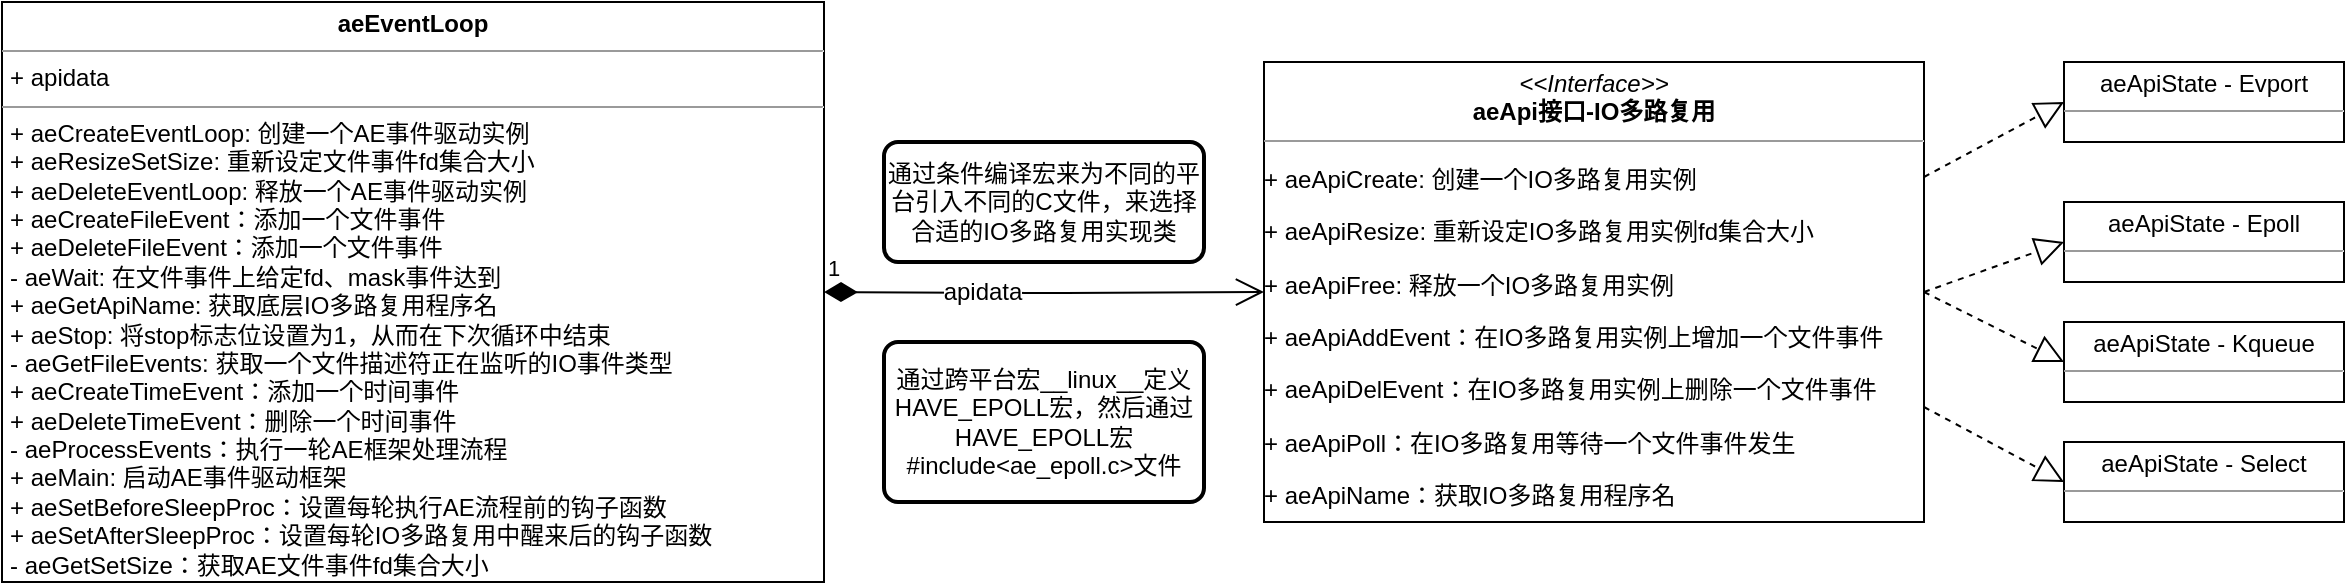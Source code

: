 <mxfile version="10.6.3" type="github"><diagram name="Page-1" id="929967ad-93f9-6ef4-fab6-5d389245f69c"><mxGraphModel dx="2007" dy="1133" grid="1" gridSize="10" guides="1" tooltips="1" connect="1" arrows="1" fold="1" page="1" pageScale="1.5" pageWidth="1169" pageHeight="826" background="none" math="0" shadow="0"><root><mxCell id="0" style=";html=1;"/><mxCell id="1" style=";html=1;" parent="0"/><mxCell id="t2413LrA0g-H8oNq_Mbm-1" value="&lt;p style=&quot;margin: 0px ; margin-top: 4px ; text-align: center&quot;&gt;&lt;b&gt;aeEventLoop&lt;/b&gt;&lt;/p&gt;&lt;hr size=&quot;1&quot;&gt;&lt;p style=&quot;margin: 0px ; margin-left: 4px&quot;&gt;+ apidata&lt;/p&gt;&lt;hr size=&quot;1&quot;&gt;&lt;p style=&quot;margin: 0px ; margin-left: 4px&quot;&gt;+ aeCreateEventLoop: 创建一个AE事件驱动实例&lt;/p&gt;&lt;p style=&quot;margin: 0px ; margin-left: 4px&quot;&gt;+&amp;nbsp;&lt;span&gt;aeResizeSetSize: 重新设定文件事件fd集合大小&lt;/span&gt;&lt;/p&gt;&lt;p style=&quot;margin: 0px ; margin-left: 4px&quot;&gt;+&amp;nbsp;&lt;span&gt;aeDeleteEventLoop&lt;/span&gt;&lt;span&gt;: 释放一个AE事件驱动实例&lt;/span&gt;&lt;/p&gt;&lt;p style=&quot;margin: 0px ; margin-left: 4px&quot;&gt;&lt;span&gt;+&amp;nbsp;&lt;/span&gt;&lt;span&gt;aeCreateFileEvent：添加一个文件事件&lt;/span&gt;&lt;/p&gt;&lt;p style=&quot;margin: 0px ; margin-left: 4px&quot;&gt;+&amp;nbsp;&lt;span&gt;aeDeleteFileEvent：&lt;/span&gt;&lt;span&gt;添加一个文件事件&lt;/span&gt;&lt;/p&gt;&lt;p style=&quot;margin: 0px ; margin-left: 4px&quot;&gt;&lt;span&gt;-&amp;nbsp;&lt;/span&gt;&lt;span&gt;aeWait: 在文件事件上给定fd、mask事件达到&lt;/span&gt;&lt;/p&gt;&lt;p style=&quot;margin: 0px ; margin-left: 4px&quot;&gt;&lt;span&gt;+&amp;nbsp;&lt;/span&gt;&lt;span&gt;aeGetApiName: 获取底层IO多路复用程序名&lt;/span&gt;&lt;/p&gt;&lt;p style=&quot;margin: 0px ; margin-left: 4px&quot;&gt;&lt;span&gt;+ aeStop: 将stop标志位设置为1，从而在下次循环中结束&lt;/span&gt;&lt;/p&gt;&lt;p style=&quot;margin: 0px ; margin-left: 4px&quot;&gt;&lt;span&gt;-&amp;nbsp;&lt;/span&gt;&lt;span&gt;aeGetFileEvents:&amp;nbsp;&lt;/span&gt;&lt;span&gt;获取一个文件描述符正在监听的&lt;/span&gt;&lt;span&gt;IO&lt;/span&gt;&lt;span&gt;事件类型&lt;/span&gt;&lt;/p&gt;&lt;p style=&quot;margin: 0px ; margin-left: 4px&quot;&gt;&lt;span&gt;+&amp;nbsp;&lt;/span&gt;&lt;span&gt;aeCreateTimeEvent：添加一个时间事件&lt;/span&gt;&lt;/p&gt;&lt;p style=&quot;margin: 0px ; margin-left: 4px&quot;&gt;&lt;span&gt;+&amp;nbsp;&lt;/span&gt;&lt;span&gt;aeDeleteTimeEvent：删除一个时间事件&lt;/span&gt;&lt;/p&gt;&lt;p style=&quot;margin: 0px ; margin-left: 4px&quot;&gt;&lt;span&gt;-&amp;nbsp;&lt;/span&gt;&lt;span&gt;aeProcessEvents：执行一轮AE框架处理流程&lt;/span&gt;&lt;/p&gt;&lt;p style=&quot;margin: 0px ; margin-left: 4px&quot;&gt;&lt;span&gt;+ aeMain: 启动AE事件驱动框架&lt;/span&gt;&lt;/p&gt;&lt;p style=&quot;margin: 0px ; margin-left: 4px&quot;&gt;&lt;span&gt;+&amp;nbsp;&lt;/span&gt;&lt;span&gt;aeSetBeforeSleepProc：设置每轮执行AE流程前的钩子函数&lt;/span&gt;&lt;/p&gt;&lt;p style=&quot;margin: 0px ; margin-left: 4px&quot;&gt;&lt;span&gt;+&amp;nbsp;&lt;/span&gt;&lt;span&gt;aeSetAfterSleepProc：设置每轮IO多路复用中醒来后的钩子函数&lt;/span&gt;&lt;/p&gt;&lt;p style=&quot;margin: 0px ; margin-left: 4px&quot;&gt;&lt;span&gt;-&amp;nbsp;&lt;/span&gt;&lt;span&gt;aeGetSetSize：获取AE文件事件fd集合大小&lt;/span&gt;&lt;/p&gt;" style="verticalAlign=top;align=left;overflow=fill;fontSize=12;fontFamily=Helvetica;html=1;" parent="1" vertex="1"><mxGeometry x="39" y="30" width="411" height="290" as="geometry"/></mxCell><mxCell id="t2413LrA0g-H8oNq_Mbm-2" value="&lt;p style=&quot;margin: 0px ; margin-top: 4px ; text-align: center&quot;&gt;&lt;i&gt;&amp;lt;&amp;lt;Interface&amp;gt;&amp;gt;&lt;/i&gt;&lt;br&gt;&lt;b&gt;aeApi接口-IO多路复用&lt;/b&gt;&lt;/p&gt;&lt;hr size=&quot;1&quot;&gt;&lt;p style=&quot;margin: 0px ; margin-left: 4px&quot;&gt;&lt;/p&gt;&lt;p&gt;+&amp;nbsp;&lt;span&gt;aeApiCreate&lt;/span&gt;&lt;span&gt;: 创建一个IO多路复用实例&lt;/span&gt;&lt;/p&gt;&lt;p&gt;+ aeApiResize: 重新设定IO多路复用实例fd集合大小&lt;/p&gt;&lt;p&gt;+&amp;nbsp;aeApiFree: 释放一个IO多路复用实例&lt;/p&gt;&lt;p&gt;+&amp;nbsp;aeApiAddEvent：在IO多路复用实例上增加一个文件事件&lt;/p&gt;&lt;p&gt;+&amp;nbsp;aeApiDelEvent：在IO多路复用实例上删除一个文件事件&lt;/p&gt;&lt;p&gt;&lt;span&gt;+&amp;nbsp;aeApiPoll：在IO多路复用等待一个文件事件发生&lt;/span&gt;&lt;/p&gt;&lt;p&gt;+ aeApiName：获取IO多路复用程序名&lt;/p&gt;" style="verticalAlign=top;align=left;overflow=fill;fontSize=12;fontFamily=Helvetica;html=1;" parent="1" vertex="1"><mxGeometry x="670" y="60" width="330" height="230" as="geometry"/></mxCell><mxCell id="t2413LrA0g-H8oNq_Mbm-7" value="1" style="endArrow=open;html=1;endSize=12;startArrow=diamondThin;startSize=14;startFill=1;edgeStyle=orthogonalEdgeStyle;align=left;verticalAlign=bottom;entryX=0;entryY=0.5;entryDx=0;entryDy=0;" parent="1" edge="1" target="t2413LrA0g-H8oNq_Mbm-2"><mxGeometry x="-1" y="3" relative="1" as="geometry"><mxPoint x="450" y="175" as="sourcePoint"/><mxPoint x="575" y="173" as="targetPoint"/></mxGeometry></mxCell><mxCell id="F7sEOCtQgN3FkMn-UboW-2" value="apidata" style="text;html=1;resizable=0;points=[];align=center;verticalAlign=middle;labelBackgroundColor=#ffffff;" vertex="1" connectable="0" parent="t2413LrA0g-H8oNq_Mbm-7"><mxGeometry x="-0.286" y="1" relative="1" as="geometry"><mxPoint as="offset"/></mxGeometry></mxCell><mxCell id="t2413LrA0g-H8oNq_Mbm-8" value="&lt;p style=&quot;margin: 0px ; margin-top: 4px ; text-align: center&quot;&gt;aeApiState - Select&lt;/p&gt;&lt;hr size=&quot;1&quot;&gt;&lt;div style=&quot;height: 2px&quot;&gt;&lt;/div&gt;" style="verticalAlign=top;align=left;overflow=fill;fontSize=12;fontFamily=Helvetica;html=1;" parent="1" vertex="1"><mxGeometry x="1070" y="250" width="140" height="40" as="geometry"/></mxCell><mxCell id="t2413LrA0g-H8oNq_Mbm-9" value="&lt;p style=&quot;margin: 0px ; margin-top: 4px ; text-align: center&quot;&gt;aeApiState - Kqueue&lt;/p&gt;&lt;hr size=&quot;1&quot;&gt;&lt;div style=&quot;height: 2px&quot;&gt;&lt;/div&gt;" style="verticalAlign=top;align=left;overflow=fill;fontSize=12;fontFamily=Helvetica;html=1;" parent="1" vertex="1"><mxGeometry x="1070" y="190" width="140" height="40" as="geometry"/></mxCell><mxCell id="t2413LrA0g-H8oNq_Mbm-11" value="&lt;p style=&quot;margin: 0px ; margin-top: 4px ; text-align: center&quot;&gt;aeApiState - Epoll&lt;/p&gt;&lt;hr size=&quot;1&quot;&gt;&lt;div style=&quot;height: 2px&quot;&gt;&lt;/div&gt;" style="verticalAlign=top;align=left;overflow=fill;fontSize=12;fontFamily=Helvetica;html=1;" parent="1" vertex="1"><mxGeometry x="1070" y="130" width="140" height="40" as="geometry"/></mxCell><mxCell id="t2413LrA0g-H8oNq_Mbm-13" value="&lt;p style=&quot;margin: 0px ; margin-top: 4px ; text-align: center&quot;&gt;aeApiState - Evport&lt;/p&gt;&lt;hr size=&quot;1&quot;&gt;&lt;div style=&quot;height: 2px&quot;&gt;&lt;/div&gt;" style="verticalAlign=top;align=left;overflow=fill;fontSize=12;fontFamily=Helvetica;html=1;" parent="1" vertex="1"><mxGeometry x="1070" y="60" width="140" height="40" as="geometry"/></mxCell><mxCell id="t2413LrA0g-H8oNq_Mbm-15" value="" style="endArrow=block;dashed=1;endFill=0;endSize=12;html=1;entryX=0;entryY=0.5;entryDx=0;entryDy=0;exitX=1;exitY=0.5;exitDx=0;exitDy=0;" parent="1" source="t2413LrA0g-H8oNq_Mbm-2" target="t2413LrA0g-H8oNq_Mbm-9" edge="1"><mxGeometry width="160" relative="1" as="geometry"><mxPoint x="370" y="450" as="sourcePoint"/><mxPoint x="530" y="450" as="targetPoint"/></mxGeometry></mxCell><mxCell id="t2413LrA0g-H8oNq_Mbm-17" value="" style="endArrow=block;dashed=1;endFill=0;endSize=12;html=1;entryX=0;entryY=0.5;entryDx=0;entryDy=0;exitX=1;exitY=0.75;exitDx=0;exitDy=0;" parent="1" source="t2413LrA0g-H8oNq_Mbm-2" target="t2413LrA0g-H8oNq_Mbm-8" edge="1"><mxGeometry width="160" relative="1" as="geometry"><mxPoint x="835" y="290" as="sourcePoint"/><mxPoint x="310" y="500" as="targetPoint"/></mxGeometry></mxCell><mxCell id="t2413LrA0g-H8oNq_Mbm-18" value="" style="endArrow=block;dashed=1;endFill=0;endSize=12;html=1;entryX=0;entryY=0.5;entryDx=0;entryDy=0;exitX=1;exitY=0.5;exitDx=0;exitDy=0;" parent="1" target="t2413LrA0g-H8oNq_Mbm-11" edge="1" source="t2413LrA0g-H8oNq_Mbm-2"><mxGeometry width="160" relative="1" as="geometry"><mxPoint x="830" y="290" as="sourcePoint"/><mxPoint x="758" y="397" as="targetPoint"/></mxGeometry></mxCell><mxCell id="t2413LrA0g-H8oNq_Mbm-19" value="" style="endArrow=block;dashed=1;endFill=0;endSize=12;html=1;entryX=0;entryY=0.5;entryDx=0;entryDy=0;exitX=1;exitY=0.25;exitDx=0;exitDy=0;" parent="1" target="t2413LrA0g-H8oNq_Mbm-13" edge="1" source="t2413LrA0g-H8oNq_Mbm-2"><mxGeometry width="160" relative="1" as="geometry"><mxPoint x="690" y="280" as="sourcePoint"/><mxPoint x="890" y="380" as="targetPoint"/></mxGeometry></mxCell><mxCell id="F7sEOCtQgN3FkMn-UboW-4" value="通过条件编译宏来为不同的平台引入不同的C文件，来选择合适的IO多路复用实现类" style="rounded=1;whiteSpace=wrap;html=1;absoluteArcSize=1;arcSize=14;strokeWidth=2;" vertex="1" parent="1"><mxGeometry x="480" y="100" width="160" height="60" as="geometry"/></mxCell><mxCell id="F7sEOCtQgN3FkMn-UboW-5" value="通过跨平台宏__linux__定义HAVE_EPOLL宏，然后通过HAVE_EPOLL宏#include&amp;lt;ae_epoll.c&amp;gt;文件" style="rounded=1;whiteSpace=wrap;html=1;absoluteArcSize=1;arcSize=14;strokeWidth=2;" vertex="1" parent="1"><mxGeometry x="480" y="200" width="160" height="80" as="geometry"/></mxCell></root></mxGraphModel></diagram></mxfile>